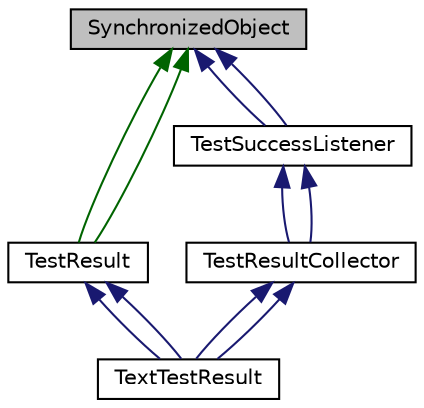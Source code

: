 digraph "SynchronizedObject"
{
  edge [fontname="Helvetica",fontsize="10",labelfontname="Helvetica",labelfontsize="10"];
  node [fontname="Helvetica",fontsize="10",shape=record];
  Node1 [label="SynchronizedObject",height=0.2,width=0.4,color="black", fillcolor="grey75", style="filled", fontcolor="black"];
  Node1 -> Node2 [dir="back",color="darkgreen",fontsize="10",style="solid"];
  Node2 [label="TestResult",height=0.2,width=0.4,color="black", fillcolor="white", style="filled",URL="$class_test_result.html",tooltip="Manages TestListener.A single instance of this class is used when running the test. It is usually created by the test runner (TestRunner). "];
  Node2 -> Node3 [dir="back",color="midnightblue",fontsize="10",style="solid"];
  Node3 [label="TextTestResult",height=0.2,width=0.4,color="black", fillcolor="white", style="filled",URL="$class_text_test_result.html",tooltip="Holds printable test result (DEPRECATED).deprecated Use class TextTestProgressListener and TextOutput..."];
  Node2 -> Node3 [dir="back",color="midnightblue",fontsize="10",style="solid"];
  Node1 -> Node2 [dir="back",color="darkgreen",fontsize="10",style="solid"];
  Node1 -> Node4 [dir="back",color="midnightblue",fontsize="10",style="solid"];
  Node4 [label="TestSuccessListener",height=0.2,width=0.4,color="black", fillcolor="white", style="filled",URL="$class_test_success_listener.html",tooltip="TestListener that checks if any test case failed. "];
  Node4 -> Node5 [dir="back",color="midnightblue",fontsize="10",style="solid"];
  Node5 [label="TestResultCollector",height=0.2,width=0.4,color="black", fillcolor="white", style="filled",URL="$class_test_result_collector.html",tooltip="Collects test result.A TestResultCollector is a TestListener which collects the results of executing ..."];
  Node5 -> Node3 [dir="back",color="midnightblue",fontsize="10",style="solid"];
  Node5 -> Node3 [dir="back",color="midnightblue",fontsize="10",style="solid"];
  Node4 -> Node5 [dir="back",color="midnightblue",fontsize="10",style="solid"];
  Node1 -> Node4 [dir="back",color="midnightblue",fontsize="10",style="solid"];
}
